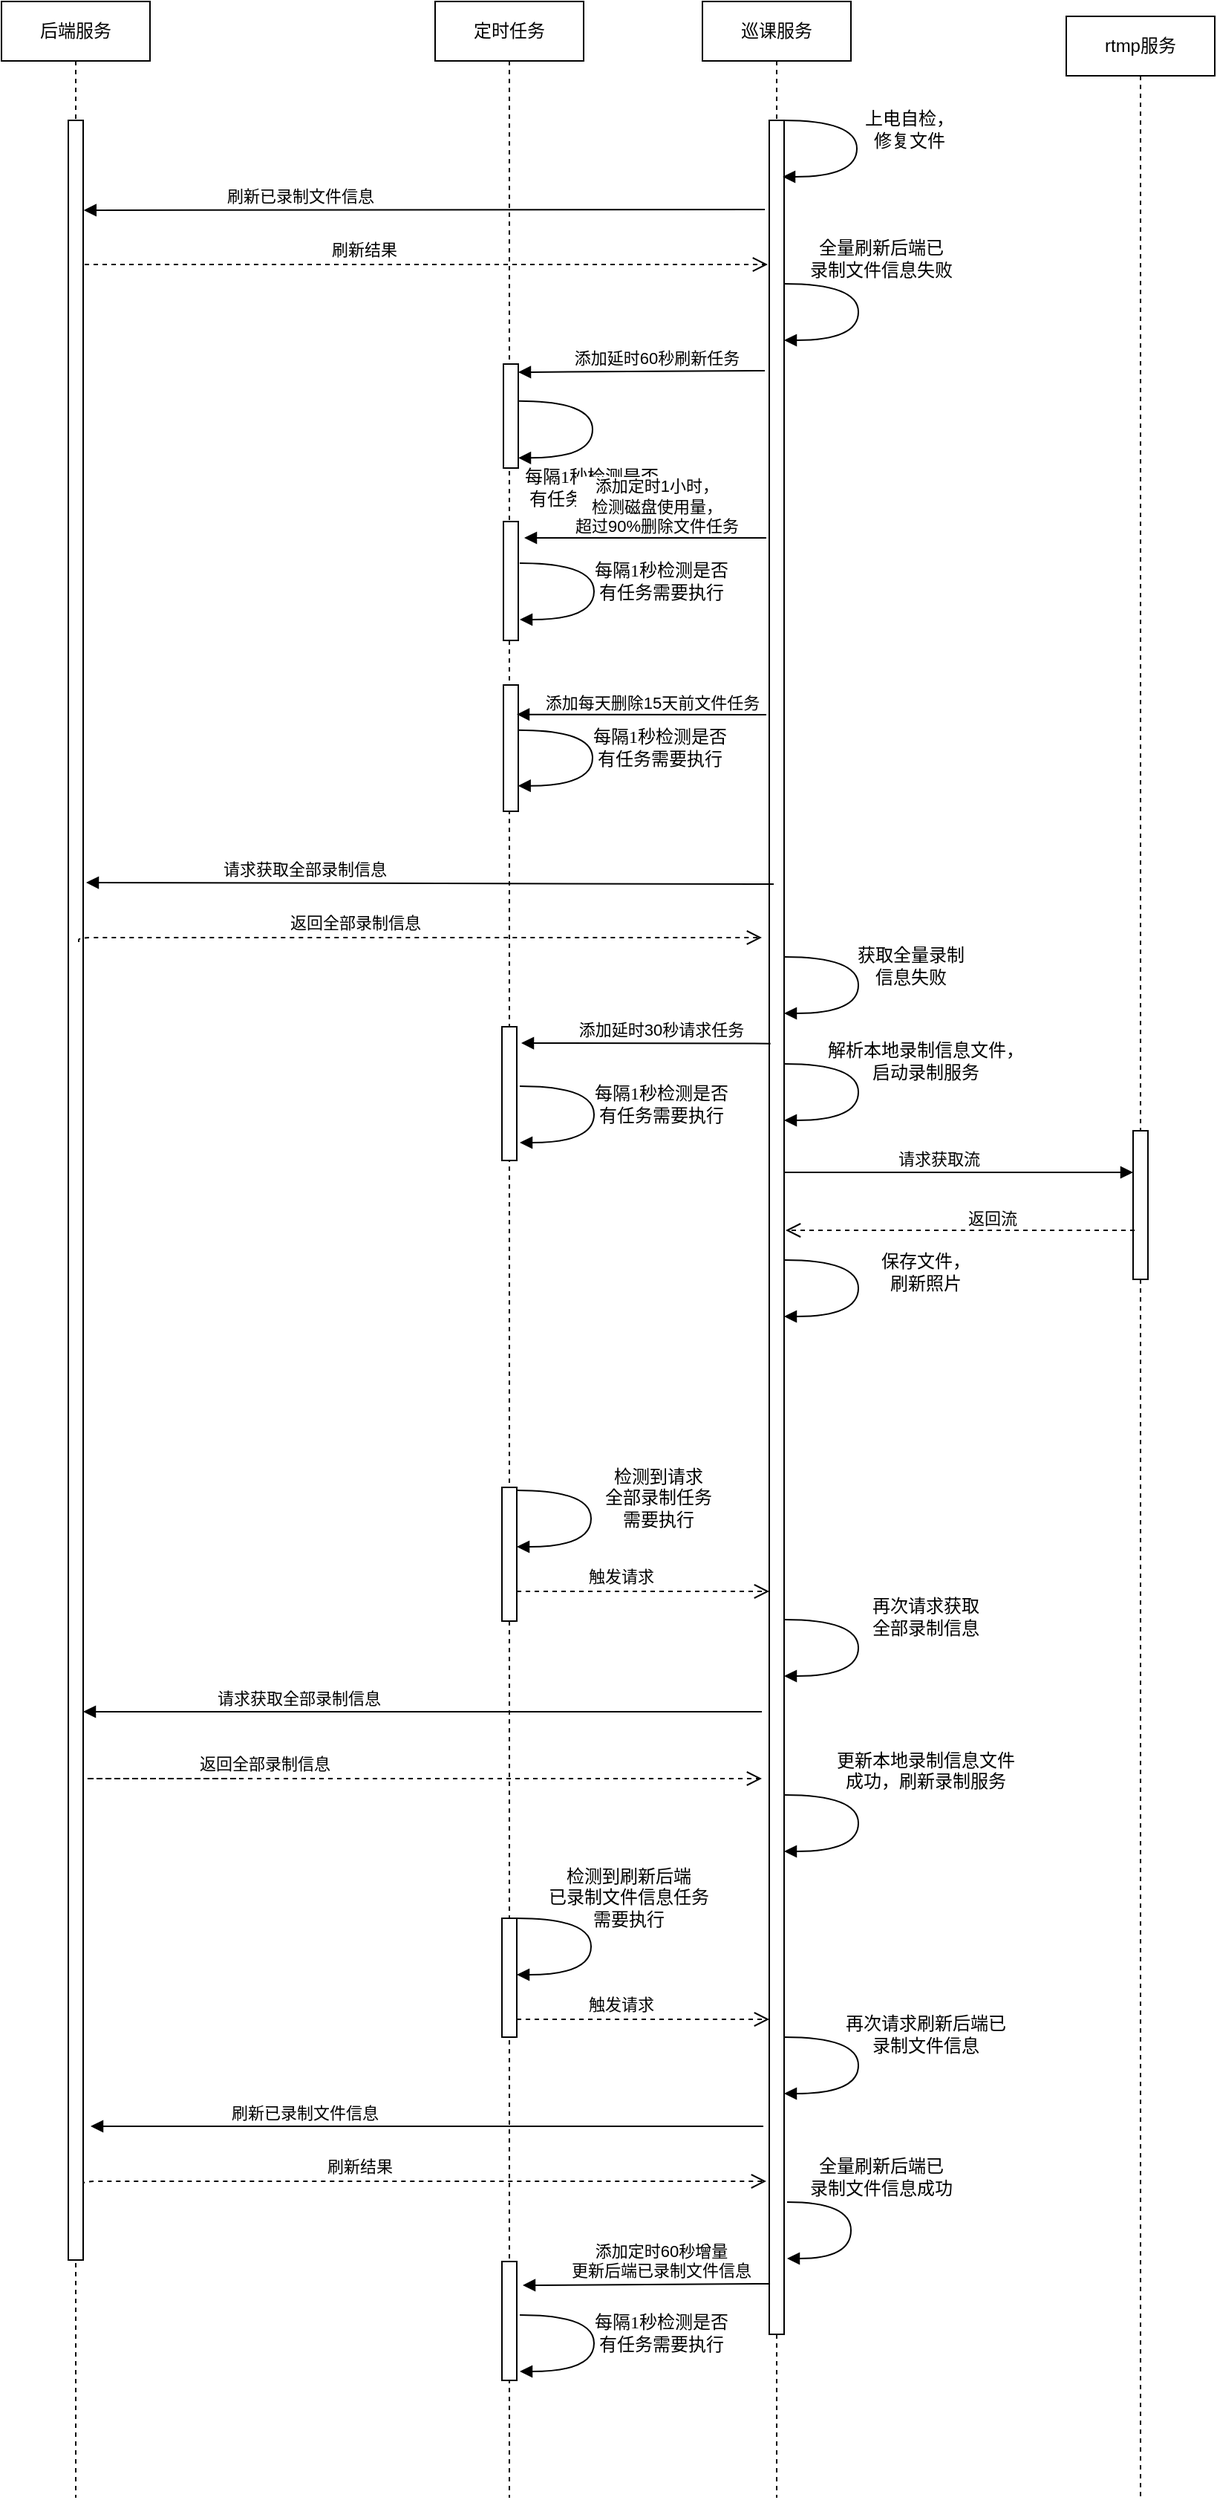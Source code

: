 <mxfile version="10.7.0" type="github"><diagram id="tsz9XmMsNDyzd6c7vC5I" name="Page-1"><mxGraphModel dx="1038" dy="2880" grid="1" gridSize="10" guides="1" tooltips="1" connect="1" arrows="1" fold="1" page="1" pageScale="1" pageWidth="827" pageHeight="1169" math="0" shadow="0"><root><mxCell id="0"/><mxCell id="1" parent="0"/><mxCell id="Khu-GhLqQ6tCEPFsKKtB-10" value="后端服务" style="shape=umlLifeline;perimeter=lifelinePerimeter;whiteSpace=wrap;html=1;container=1;collapsible=0;recursiveResize=0;outlineConnect=0;" parent="1" vertex="1"><mxGeometry x="128" y="-1800" width="100" height="1680" as="geometry"/></mxCell><mxCell id="Khu-GhLqQ6tCEPFsKKtB-9" value="" style="html=1;points=[];perimeter=orthogonalPerimeter;" parent="Khu-GhLqQ6tCEPFsKKtB-10" vertex="1"><mxGeometry x="45" y="80" width="10" height="1440" as="geometry"/></mxCell><mxCell id="Khu-GhLqQ6tCEPFsKKtB-11" value="巡课服务" style="shape=umlLifeline;perimeter=lifelinePerimeter;whiteSpace=wrap;html=1;container=1;collapsible=0;recursiveResize=0;outlineConnect=0;" parent="1" vertex="1"><mxGeometry x="600" y="-1800" width="100" height="1680" as="geometry"/></mxCell><mxCell id="Khu-GhLqQ6tCEPFsKKtB-12" value="" style="html=1;points=[];perimeter=orthogonalPerimeter;" parent="Khu-GhLqQ6tCEPFsKKtB-11" vertex="1"><mxGeometry x="45" y="80" width="10" height="1490" as="geometry"/></mxCell><mxCell id="Khu-GhLqQ6tCEPFsKKtB-13" value="定时任务" style="shape=umlLifeline;perimeter=lifelinePerimeter;whiteSpace=wrap;html=1;container=1;collapsible=0;recursiveResize=0;outlineConnect=0;" parent="1" vertex="1"><mxGeometry x="420" y="-1800" width="100" height="1680" as="geometry"/></mxCell><mxCell id="Khu-GhLqQ6tCEPFsKKtB-14" value="" style="html=1;points=[];perimeter=orthogonalPerimeter;" parent="Khu-GhLqQ6tCEPFsKKtB-13" vertex="1"><mxGeometry x="45" y="690" width="10" height="90" as="geometry"/></mxCell><mxCell id="Khu-GhLqQ6tCEPFsKKtB-46" value="" style="html=1;points=[];perimeter=orthogonalPerimeter;" parent="Khu-GhLqQ6tCEPFsKKtB-13" vertex="1"><mxGeometry x="46" y="244" width="10" height="70" as="geometry"/></mxCell><mxCell id="B3iJGUtQCON3d8__2gCT-1" value="" style="html=1;points=[];perimeter=orthogonalPerimeter;" vertex="1" parent="Khu-GhLqQ6tCEPFsKKtB-13"><mxGeometry x="45" y="1000" width="10" height="90" as="geometry"/></mxCell><mxCell id="B3iJGUtQCON3d8__2gCT-10" value="" style="html=1;points=[];perimeter=orthogonalPerimeter;" vertex="1" parent="Khu-GhLqQ6tCEPFsKKtB-13"><mxGeometry x="45" y="1521" width="10" height="80" as="geometry"/></mxCell><mxCell id="B3iJGUtQCON3d8__2gCT-14" value="" style="html=1;points=[];perimeter=orthogonalPerimeter;" vertex="1" parent="Khu-GhLqQ6tCEPFsKKtB-13"><mxGeometry x="46" y="350" width="10" height="80" as="geometry"/></mxCell><mxCell id="B3iJGUtQCON3d8__2gCT-16" value="&lt;div&gt;每隔1秒检测是否&lt;/div&gt;&lt;div&gt;有任务需要执行&lt;/div&gt;" style="html=1;verticalAlign=bottom;endArrow=block;labelBackgroundColor=none;fontFamily=Verdana;fontSize=12;elbow=vertical;edgeStyle=orthogonalEdgeStyle;curved=1;entryX=1;entryY=0.286;entryPerimeter=0;" edge="1" parent="Khu-GhLqQ6tCEPFsKKtB-13"><mxGeometry x="0.275" y="-46" relative="1" as="geometry"><mxPoint x="56" y="268.833" as="sourcePoint"/><mxPoint x="56" y="307.167" as="targetPoint"/><Array as="points"><mxPoint x="106" y="269"/><mxPoint x="106" y="307"/></Array><mxPoint x="45" y="37" as="offset"/></mxGeometry></mxCell><mxCell id="Khu-GhLqQ6tCEPFsKKtB-17" value="请求获取全部录制信息" style="html=1;verticalAlign=bottom;endArrow=block;entryX=1;entryY=0.044;entryDx=0;entryDy=0;entryPerimeter=0;exitX=0.1;exitY=0.048;exitDx=0;exitDy=0;exitPerimeter=0;" parent="1" edge="1"><mxGeometry x="0.365" width="80" relative="1" as="geometry"><mxPoint x="648" y="-1206" as="sourcePoint"/><mxPoint x="185" y="-1207" as="targetPoint"/><mxPoint as="offset"/></mxGeometry></mxCell><mxCell id="Khu-GhLqQ6tCEPFsKKtB-20" value="返回全部录制信息" style="html=1;verticalAlign=bottom;endArrow=open;dashed=1;endSize=8;" parent="1" edge="1"><mxGeometry x="-0.184" y="1" relative="1" as="geometry"><mxPoint x="286" y="-604" as="sourcePoint"/><mxPoint x="640" y="-604" as="targetPoint"/><Array as="points"><mxPoint x="180" y="-604"/></Array><mxPoint as="offset"/></mxGeometry></mxCell><mxCell id="Khu-GhLqQ6tCEPFsKKtB-22" value="rtmp服务" style="shape=umlLifeline;perimeter=lifelinePerimeter;whiteSpace=wrap;html=1;container=1;collapsible=0;recursiveResize=0;outlineConnect=0;" parent="1" vertex="1"><mxGeometry x="845" y="-1790" width="100" height="1670" as="geometry"/></mxCell><mxCell id="Khu-GhLqQ6tCEPFsKKtB-23" value="" style="html=1;points=[];perimeter=orthogonalPerimeter;" parent="Khu-GhLqQ6tCEPFsKKtB-22" vertex="1"><mxGeometry x="45" y="750" width="10" height="100" as="geometry"/></mxCell><mxCell id="Khu-GhLqQ6tCEPFsKKtB-24" value="&lt;div&gt;解析本地录制信息文件，&lt;/div&gt;&lt;div&gt;启动录制服务&lt;br&gt;&lt;/div&gt;" style="html=1;verticalAlign=bottom;endArrow=block;labelBackgroundColor=none;fontFamily=Verdana;fontSize=12;elbow=vertical;edgeStyle=orthogonalEdgeStyle;curved=1;entryX=1;entryY=0.286;entryPerimeter=0;" parent="1" edge="1"><mxGeometry x="-0.275" y="-47" relative="1" as="geometry"><mxPoint x="655" y="-1085" as="sourcePoint"/><mxPoint x="655" y="-1047" as="targetPoint"/><Array as="points"><mxPoint x="705" y="-1085"/><mxPoint x="705" y="-1047"/></Array><mxPoint x="92" y="15" as="offset"/></mxGeometry></mxCell><mxCell id="Khu-GhLqQ6tCEPFsKKtB-25" value="请求获取流" style="html=1;verticalAlign=bottom;endArrow=block;" parent="1" edge="1"><mxGeometry x="-0.12" width="80" relative="1" as="geometry"><mxPoint x="655" y="-1012" as="sourcePoint"/><mxPoint x="890" y="-1012" as="targetPoint"/><mxPoint as="offset"/></mxGeometry></mxCell><mxCell id="Khu-GhLqQ6tCEPFsKKtB-27" value="返回流" style="html=1;verticalAlign=bottom;endArrow=open;dashed=1;endSize=8;" parent="1" edge="1"><mxGeometry x="-0.184" y="1" relative="1" as="geometry"><mxPoint x="891" y="-973" as="sourcePoint"/><mxPoint x="656" y="-973" as="targetPoint"/><Array as="points"/><mxPoint as="offset"/></mxGeometry></mxCell><mxCell id="Khu-GhLqQ6tCEPFsKKtB-28" value="&lt;div&gt;保存文件，&lt;/div&gt;&lt;div&gt;刷新照片&lt;/div&gt;" style="html=1;verticalAlign=bottom;endArrow=block;labelBackgroundColor=none;fontFamily=Verdana;fontSize=12;elbow=vertical;edgeStyle=orthogonalEdgeStyle;curved=1;entryX=1;entryY=0.286;entryPerimeter=0;" parent="1" edge="1"><mxGeometry x="0.275" y="-47" relative="1" as="geometry"><mxPoint x="655" y="-953" as="sourcePoint"/><mxPoint x="655" y="-915" as="targetPoint"/><Array as="points"><mxPoint x="705" y="-953"/><mxPoint x="705" y="-915"/></Array><mxPoint x="45" y="34" as="offset"/></mxGeometry></mxCell><mxCell id="Khu-GhLqQ6tCEPFsKKtB-29" value="&lt;div&gt;获取全量录制&lt;/div&gt;&lt;div&gt;信息失败&lt;/div&gt;" style="html=1;verticalAlign=bottom;endArrow=block;labelBackgroundColor=none;fontFamily=Verdana;fontSize=12;elbow=vertical;edgeStyle=orthogonalEdgeStyle;curved=1;entryX=1;entryY=0.286;entryPerimeter=0;" parent="1" edge="1"><mxGeometry x="0.275" y="-38" relative="1" as="geometry"><mxPoint x="655" y="-1157" as="sourcePoint"/><mxPoint x="655" y="-1119" as="targetPoint"/><Array as="points"><mxPoint x="705" y="-1157"/><mxPoint x="705" y="-1119"/></Array><mxPoint x="35" y="23" as="offset"/></mxGeometry></mxCell><mxCell id="Khu-GhLqQ6tCEPFsKKtB-30" value="添加延时30秒请求任务" style="html=1;verticalAlign=bottom;endArrow=block;exitX=0.083;exitY=0.417;exitDx=0;exitDy=0;exitPerimeter=0;" parent="1" edge="1" source="Khu-GhLqQ6tCEPFsKKtB-12"><mxGeometry x="-0.12" width="80" relative="1" as="geometry"><mxPoint x="640" y="-1099" as="sourcePoint"/><mxPoint x="478" y="-1099" as="targetPoint"/><mxPoint as="offset"/></mxGeometry></mxCell><mxCell id="Khu-GhLqQ6tCEPFsKKtB-37" value="请求获取全部录制信息" style="html=1;verticalAlign=bottom;endArrow=block;entryX=1;entryY=0.868;entryDx=0;entryDy=0;entryPerimeter=0;" parent="1" edge="1"><mxGeometry x="0.365" width="80" relative="1" as="geometry"><mxPoint x="640" y="-649" as="sourcePoint"/><mxPoint x="183" y="-649" as="targetPoint"/><mxPoint as="offset"/></mxGeometry></mxCell><mxCell id="Khu-GhLqQ6tCEPFsKKtB-38" value="返回全部录制信息" style="html=1;verticalAlign=bottom;endArrow=open;dashed=1;endSize=8;" parent="1" edge="1"><mxGeometry x="-0.184" y="1" relative="1" as="geometry"><mxPoint x="180" y="-1167" as="sourcePoint"/><mxPoint x="640" y="-1170" as="targetPoint"/><Array as="points"><mxPoint x="180" y="-1170"/></Array><mxPoint as="offset"/></mxGeometry></mxCell><mxCell id="Khu-GhLqQ6tCEPFsKKtB-39" value="&lt;div&gt;再次请求获取&lt;/div&gt;&lt;div&gt;全部录制信息&lt;br&gt;&lt;/div&gt;" style="html=1;verticalAlign=bottom;endArrow=block;labelBackgroundColor=none;fontFamily=Verdana;fontSize=12;elbow=vertical;edgeStyle=orthogonalEdgeStyle;curved=1;entryX=1;entryY=0.286;entryPerimeter=0;" parent="1" edge="1"><mxGeometry x="-0.275" y="-47" relative="1" as="geometry"><mxPoint x="655" y="-711" as="sourcePoint"/><mxPoint x="655" y="-673" as="targetPoint"/><Array as="points"><mxPoint x="705" y="-711"/><mxPoint x="705" y="-673"/></Array><mxPoint x="92" y="15" as="offset"/></mxGeometry></mxCell><mxCell id="Khu-GhLqQ6tCEPFsKKtB-40" value="触发请求" style="html=1;verticalAlign=bottom;endArrow=open;dashed=1;endSize=8;" parent="1" edge="1"><mxGeometry x="-0.184" y="1" relative="1" as="geometry"><mxPoint x="475" y="-730" as="sourcePoint"/><mxPoint x="645" y="-730" as="targetPoint"/><Array as="points"/><mxPoint as="offset"/></mxGeometry></mxCell><mxCell id="Khu-GhLqQ6tCEPFsKKtB-41" value="&lt;div&gt;更新本地录制信息文件&lt;/div&gt;&lt;div&gt;成功，刷新录制服务&lt;br&gt;&lt;/div&gt;&lt;div&gt;&lt;br&gt;&lt;/div&gt;" style="html=1;verticalAlign=bottom;endArrow=block;labelBackgroundColor=none;fontFamily=Verdana;fontSize=12;elbow=vertical;edgeStyle=orthogonalEdgeStyle;curved=1;entryX=1;entryY=0.286;entryPerimeter=0;" parent="1" edge="1"><mxGeometry x="-0.275" y="-47" relative="1" as="geometry"><mxPoint x="655" y="-593" as="sourcePoint"/><mxPoint x="655" y="-555" as="targetPoint"/><Array as="points"><mxPoint x="705" y="-593"/><mxPoint x="705" y="-555"/></Array><mxPoint x="92" y="15" as="offset"/></mxGeometry></mxCell><mxCell id="Khu-GhLqQ6tCEPFsKKtB-42" value="刷新已录制文件信息" style="html=1;verticalAlign=bottom;endArrow=block;entryX=1.039;entryY=0.042;entryDx=0;entryDy=0;entryPerimeter=0;" parent="1" edge="1" target="Khu-GhLqQ6tCEPFsKKtB-9"><mxGeometry x="0.365" width="80" relative="1" as="geometry"><mxPoint x="642" y="-1660" as="sourcePoint"/><mxPoint x="190" y="-1660" as="targetPoint"/><mxPoint as="offset"/></mxGeometry></mxCell><mxCell id="Khu-GhLqQ6tCEPFsKKtB-43" value="刷新结果" style="html=1;verticalAlign=bottom;endArrow=open;dashed=1;endSize=8;" parent="1" edge="1"><mxGeometry x="-0.184" y="1" relative="1" as="geometry"><mxPoint x="184" y="-1623" as="sourcePoint"/><mxPoint x="644" y="-1623" as="targetPoint"/><Array as="points"><mxPoint x="184" y="-1623"/></Array><mxPoint as="offset"/></mxGeometry></mxCell><mxCell id="Khu-GhLqQ6tCEPFsKKtB-44" value="&lt;div&gt;上电自检，&lt;/div&gt;&lt;div&gt;修复文件&lt;/div&gt;" style="html=1;verticalAlign=bottom;endArrow=block;labelBackgroundColor=none;fontFamily=Verdana;fontSize=12;elbow=vertical;edgeStyle=orthogonalEdgeStyle;curved=1;entryX=1;entryY=0.286;entryPerimeter=0;" parent="1" edge="1"><mxGeometry x="0.275" y="-38" relative="1" as="geometry"><mxPoint x="654" y="-1720" as="sourcePoint"/><mxPoint x="654" y="-1682" as="targetPoint"/><Array as="points"><mxPoint x="704" y="-1720"/><mxPoint x="704" y="-1682"/></Array><mxPoint x="35" y="23" as="offset"/></mxGeometry></mxCell><mxCell id="Khu-GhLqQ6tCEPFsKKtB-45" value="&lt;div&gt;每隔1秒检测是否&lt;/div&gt;&lt;div&gt;有任务需要执行&lt;/div&gt;" style="html=1;verticalAlign=bottom;endArrow=block;labelBackgroundColor=none;fontFamily=Verdana;fontSize=12;elbow=vertical;edgeStyle=orthogonalEdgeStyle;curved=1;entryX=1;entryY=0.286;entryPerimeter=0;" parent="1" edge="1"><mxGeometry x="0.275" y="-46" relative="1" as="geometry"><mxPoint x="477" y="-1070" as="sourcePoint"/><mxPoint x="477" y="-1032" as="targetPoint"/><Array as="points"><mxPoint x="527" y="-1070"/><mxPoint x="527" y="-1032"/></Array><mxPoint x="45" y="37" as="offset"/></mxGeometry></mxCell><mxCell id="Khu-GhLqQ6tCEPFsKKtB-47" value="&lt;div&gt;全量刷新后端已&lt;/div&gt;&lt;div&gt;录制文件信息失败&lt;/div&gt;" style="html=1;verticalAlign=bottom;endArrow=block;labelBackgroundColor=none;fontFamily=Verdana;fontSize=12;elbow=vertical;edgeStyle=orthogonalEdgeStyle;curved=1;entryX=1;entryY=0.286;entryPerimeter=0;" parent="1" edge="1"><mxGeometry x="-0.275" y="15" relative="1" as="geometry"><mxPoint x="655" y="-1610" as="sourcePoint"/><mxPoint x="655" y="-1572" as="targetPoint"/><Array as="points"><mxPoint x="705" y="-1610"/><mxPoint x="705" y="-1572"/></Array><mxPoint as="offset"/></mxGeometry></mxCell><mxCell id="Khu-GhLqQ6tCEPFsKKtB-48" value="添加延时60秒刷新任务" style="html=1;verticalAlign=bottom;endArrow=block;exitX=-0.2;exitY=0.498;exitDx=0;exitDy=0;exitPerimeter=0;" parent="1" edge="1"><mxGeometry x="-0.12" width="80" relative="1" as="geometry"><mxPoint x="642" y="-1551.5" as="sourcePoint"/><mxPoint x="476" y="-1550.5" as="targetPoint"/><mxPoint as="offset"/></mxGeometry></mxCell><mxCell id="Khu-GhLqQ6tCEPFsKKtB-49" value="&lt;div&gt;每隔1秒检测是否&lt;/div&gt;&lt;div&gt;有任务需要执行&lt;/div&gt;" style="html=1;verticalAlign=bottom;endArrow=block;labelBackgroundColor=none;fontFamily=Verdana;fontSize=12;elbow=vertical;edgeStyle=orthogonalEdgeStyle;curved=1;entryX=1;entryY=0.286;entryPerimeter=0;" parent="1" edge="1"><mxGeometry x="0.275" y="-46" relative="1" as="geometry"><mxPoint x="477" y="-1422" as="sourcePoint"/><mxPoint x="477" y="-1384" as="targetPoint"/><Array as="points"><mxPoint x="527" y="-1422"/><mxPoint x="527" y="-1384"/></Array><mxPoint x="45" y="37" as="offset"/></mxGeometry></mxCell><mxCell id="B3iJGUtQCON3d8__2gCT-2" value="&lt;div&gt;检测到请求&lt;/div&gt;&lt;div&gt;全部录制任务&lt;/div&gt;&lt;div&gt;需要执行&lt;br&gt;&lt;/div&gt;" style="html=1;verticalAlign=bottom;endArrow=block;labelBackgroundColor=none;fontFamily=Verdana;fontSize=12;elbow=vertical;edgeStyle=orthogonalEdgeStyle;curved=1;entryX=1;entryY=0.286;entryPerimeter=0;" edge="1" parent="1"><mxGeometry x="0.275" y="-46" relative="1" as="geometry"><mxPoint x="475" y="-798" as="sourcePoint"/><mxPoint x="475" y="-760" as="targetPoint"/><Array as="points"><mxPoint x="525" y="-798"/><mxPoint x="525" y="-760"/></Array><mxPoint x="45" y="37" as="offset"/></mxGeometry></mxCell><mxCell id="B3iJGUtQCON3d8__2gCT-3" value="" style="html=1;points=[];perimeter=orthogonalPerimeter;" vertex="1" parent="1"><mxGeometry x="465" y="-510" width="10" height="80" as="geometry"/></mxCell><mxCell id="B3iJGUtQCON3d8__2gCT-4" value="触发请求" style="html=1;verticalAlign=bottom;endArrow=open;dashed=1;endSize=8;" edge="1" parent="1"><mxGeometry x="-0.184" y="1" relative="1" as="geometry"><mxPoint x="475" y="-442" as="sourcePoint"/><mxPoint x="645" y="-442" as="targetPoint"/><Array as="points"/><mxPoint as="offset"/></mxGeometry></mxCell><mxCell id="B3iJGUtQCON3d8__2gCT-5" value="&lt;div&gt;检测到刷新后端&lt;/div&gt;&lt;div&gt;已录制文件信息任务&lt;/div&gt;&lt;div&gt;需要执行&lt;br&gt;&lt;/div&gt;" style="html=1;verticalAlign=bottom;endArrow=block;labelBackgroundColor=none;fontFamily=Verdana;fontSize=12;elbow=vertical;edgeStyle=orthogonalEdgeStyle;curved=1;entryX=1;entryY=0.286;entryPerimeter=0;" edge="1" parent="1"><mxGeometry x="-0.275" y="-27" relative="1" as="geometry"><mxPoint x="475" y="-510" as="sourcePoint"/><mxPoint x="475" y="-472" as="targetPoint"/><Array as="points"><mxPoint x="525" y="-510"/><mxPoint x="525" y="-472"/></Array><mxPoint x="52" y="10" as="offset"/></mxGeometry></mxCell><mxCell id="B3iJGUtQCON3d8__2gCT-6" value="刷新已录制文件信息" style="html=1;verticalAlign=bottom;endArrow=block;entryX=1;entryY=0.044;entryDx=0;entryDy=0;entryPerimeter=0;" edge="1" parent="1"><mxGeometry x="0.365" width="80" relative="1" as="geometry"><mxPoint x="641" y="-370" as="sourcePoint"/><mxPoint x="188" y="-370" as="targetPoint"/><mxPoint as="offset"/></mxGeometry></mxCell><mxCell id="B3iJGUtQCON3d8__2gCT-7" value="刷新结果" style="html=1;verticalAlign=bottom;endArrow=open;dashed=1;endSize=8;" edge="1" parent="1"><mxGeometry x="-0.184" y="1" relative="1" as="geometry"><mxPoint x="183" y="-330" as="sourcePoint"/><mxPoint x="643" y="-333" as="targetPoint"/><Array as="points"><mxPoint x="183" y="-333"/></Array><mxPoint as="offset"/></mxGeometry></mxCell><mxCell id="B3iJGUtQCON3d8__2gCT-8" value="&lt;div&gt;全量刷新后端已&lt;/div&gt;&lt;div&gt;录制文件信息成功&lt;/div&gt;" style="html=1;verticalAlign=bottom;endArrow=block;labelBackgroundColor=none;fontFamily=Verdana;fontSize=12;elbow=vertical;edgeStyle=orthogonalEdgeStyle;curved=1;" edge="1" parent="1"><mxGeometry x="-0.307" y="20" relative="1" as="geometry"><mxPoint x="657" y="-319" as="sourcePoint"/><mxPoint x="657" y="-281" as="targetPoint"/><Array as="points"><mxPoint x="700" y="-319"/><mxPoint x="700" y="-281"/></Array><mxPoint as="offset"/></mxGeometry></mxCell><mxCell id="B3iJGUtQCON3d8__2gCT-9" value="&lt;div&gt;再次请求刷新后端已&lt;/div&gt;录制文件信息" style="html=1;verticalAlign=bottom;endArrow=block;labelBackgroundColor=none;fontFamily=Verdana;fontSize=12;elbow=vertical;edgeStyle=orthogonalEdgeStyle;curved=1;entryX=1;entryY=0.286;entryPerimeter=0;" edge="1" parent="1"><mxGeometry x="-0.275" y="-47" relative="1" as="geometry"><mxPoint x="655" y="-430" as="sourcePoint"/><mxPoint x="655" y="-392" as="targetPoint"/><Array as="points"><mxPoint x="705" y="-430"/><mxPoint x="705" y="-392"/></Array><mxPoint x="92" y="15" as="offset"/></mxGeometry></mxCell><mxCell id="B3iJGUtQCON3d8__2gCT-12" value="&lt;div&gt;添加定时60秒增量&lt;/div&gt;&lt;div&gt;更新后端已录制文件信息&lt;/div&gt;" style="html=1;verticalAlign=bottom;endArrow=block;exitX=-0.2;exitY=0.498;exitDx=0;exitDy=0;exitPerimeter=0;" edge="1" parent="1"><mxGeometry x="-0.12" width="80" relative="1" as="geometry"><mxPoint x="645" y="-264" as="sourcePoint"/><mxPoint x="479" y="-263" as="targetPoint"/><mxPoint as="offset"/></mxGeometry></mxCell><mxCell id="B3iJGUtQCON3d8__2gCT-13" value="&lt;div&gt;每隔1秒检测是否&lt;/div&gt;&lt;div&gt;有任务需要执行&lt;/div&gt;" style="html=1;verticalAlign=bottom;endArrow=block;labelBackgroundColor=none;fontFamily=Verdana;fontSize=12;elbow=vertical;edgeStyle=orthogonalEdgeStyle;curved=1;entryX=1;entryY=0.286;entryPerimeter=0;" edge="1" parent="1"><mxGeometry x="0.275" y="-46" relative="1" as="geometry"><mxPoint x="477" y="-243" as="sourcePoint"/><mxPoint x="477" y="-205" as="targetPoint"/><Array as="points"><mxPoint x="527" y="-243"/><mxPoint x="527" y="-205"/></Array><mxPoint x="45" y="37" as="offset"/></mxGeometry></mxCell><mxCell id="B3iJGUtQCON3d8__2gCT-15" value="&lt;div&gt;添加定时1小时，&lt;/div&gt;&lt;div&gt;检测磁盘使用量，&lt;/div&gt;&lt;div&gt;超过90%删除文件任务&lt;/div&gt;" style="html=1;verticalAlign=bottom;endArrow=block;" edge="1" parent="1"><mxGeometry x="-0.084" y="1" width="80" relative="1" as="geometry"><mxPoint x="643" y="-1439" as="sourcePoint"/><mxPoint x="480" y="-1439" as="targetPoint"/><mxPoint as="offset"/></mxGeometry></mxCell><mxCell id="B3iJGUtQCON3d8__2gCT-17" value="" style="html=1;points=[];perimeter=orthogonalPerimeter;" vertex="1" parent="1"><mxGeometry x="466" y="-1340" width="10" height="85" as="geometry"/></mxCell><mxCell id="B3iJGUtQCON3d8__2gCT-18" value="&lt;div&gt;每隔1秒检测是否&lt;/div&gt;&lt;div&gt;有任务需要执行&lt;/div&gt;" style="html=1;verticalAlign=bottom;endArrow=block;labelBackgroundColor=none;fontFamily=Verdana;fontSize=12;elbow=vertical;edgeStyle=orthogonalEdgeStyle;curved=1;entryX=1;entryY=0.286;entryPerimeter=0;" edge="1" parent="1"><mxGeometry x="0.275" y="-46" relative="1" as="geometry"><mxPoint x="475.833" y="-1309.667" as="sourcePoint"/><mxPoint x="475.833" y="-1272.167" as="targetPoint"/><Array as="points"><mxPoint x="526" y="-1310"/><mxPoint x="526" y="-1272"/></Array><mxPoint x="45" y="37" as="offset"/></mxGeometry></mxCell><mxCell id="B3iJGUtQCON3d8__2gCT-19" value="&lt;div&gt;添加每天删除15天前文件任务&lt;/div&gt;" style="html=1;verticalAlign=bottom;endArrow=block;entryX=0.9;entryY=0.233;entryDx=0;entryDy=0;entryPerimeter=0;" edge="1" parent="1" target="B3iJGUtQCON3d8__2gCT-17"><mxGeometry x="-0.084" y="1" width="80" relative="1" as="geometry"><mxPoint x="643" y="-1320" as="sourcePoint"/><mxPoint x="488" y="-1324" as="targetPoint"/><mxPoint as="offset"/></mxGeometry></mxCell></root></mxGraphModel></diagram></mxfile>